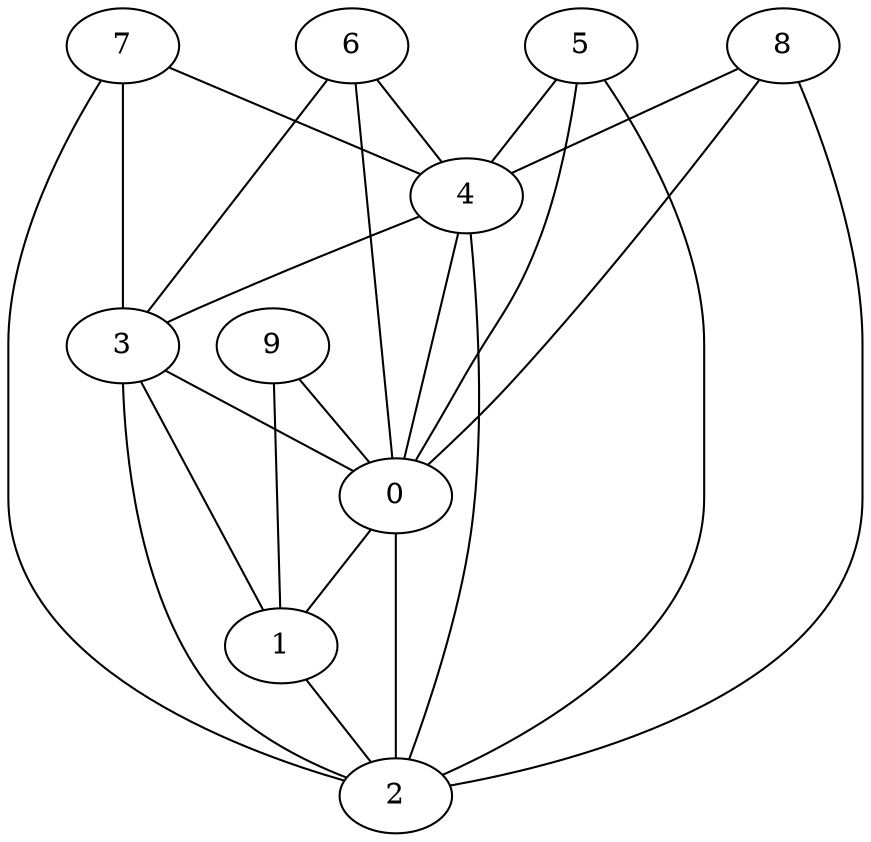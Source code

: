 graph {
    0 [ label = "0" ]
    1 [ label = "1" ]
    2 [ label = "2" ]
    3 [ label = "3" ]
    4 [ label = "4" ]
    5 [ label = "5" ]
    6 [ label = "6" ]
    7 [ label = "7" ]
    8 [ label = "8" ]
    9 [ label = "9" ]
    0 -- 1 [ ]
    0 -- 2 [ ]
    1 -- 2 [ ]
    3 -- 0 [ ]
    3 -- 1 [ ]
    3 -- 2 [ ]
    4 -- 0 [ ]
    4 -- 2 [ ]
    4 -- 3 [ ]
    5 -- 0 [ ]
    5 -- 2 [ ]
    5 -- 4 [ ]
    6 -- 0 [ ]
    6 -- 3 [ ]
    6 -- 4 [ ]
    7 -- 2 [ ]
    7 -- 3 [ ]
    7 -- 4 [ ]
    8 -- 0 [ ]
    8 -- 2 [ ]
    8 -- 4 [ ]
    9 -- 0 [ ]
    9 -- 1 [ ]
}
